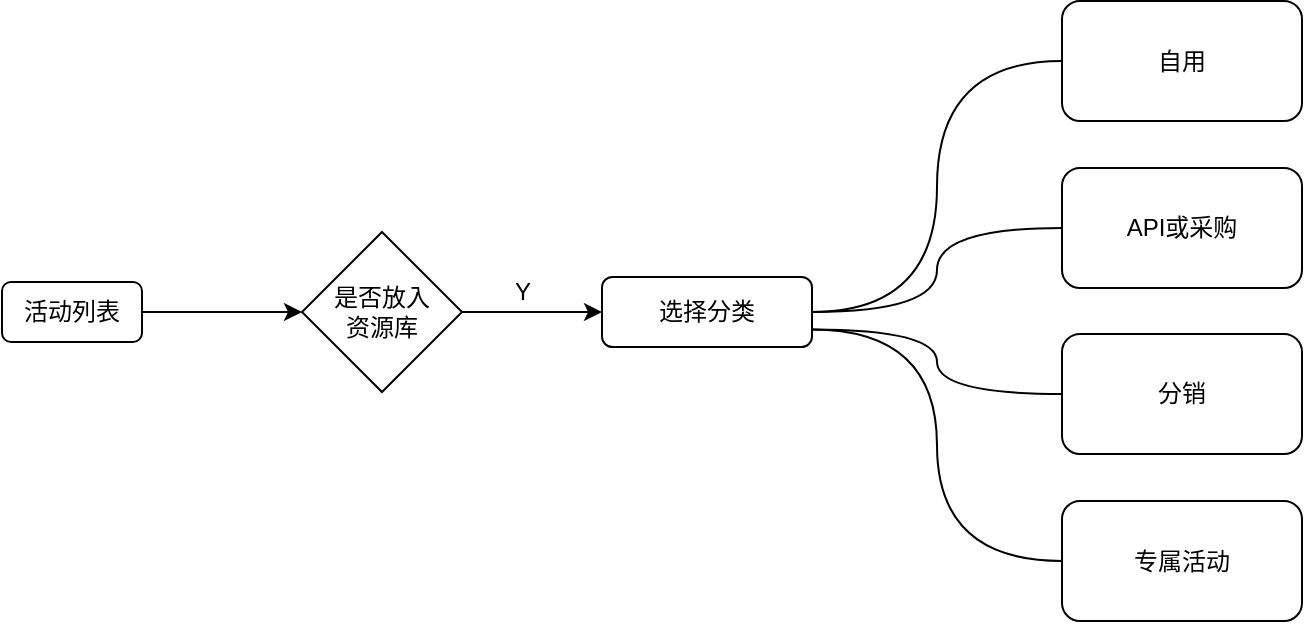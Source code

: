 <mxfile version="15.7.0" type="github">
  <diagram id="KVk115RYDCU2lppDDxTG" name="第 1 页">
    <mxGraphModel dx="1822" dy="762" grid="1" gridSize="10" guides="1" tooltips="1" connect="1" arrows="1" fold="1" page="0" pageScale="1" pageWidth="827" pageHeight="1169" math="0" shadow="0">
      <root>
        <mxCell id="0" />
        <mxCell id="1" parent="0" />
        <mxCell id="bIq-XMB2XaYsIdvfKGiG-6" value="" style="edgeStyle=orthogonalEdgeStyle;rounded=0;orthogonalLoop=1;jettySize=auto;html=1;" edge="1" parent="1" source="V5dP-75gQMe0Mw4SYxsu-4" target="bIq-XMB2XaYsIdvfKGiG-3">
          <mxGeometry relative="1" as="geometry" />
        </mxCell>
        <mxCell id="V5dP-75gQMe0Mw4SYxsu-4" value="活动列表" style="rounded=1;whiteSpace=wrap;html=1;shadow=0;fillColor=default;" parent="1" vertex="1">
          <mxGeometry x="-330" y="145" width="70" height="30" as="geometry" />
        </mxCell>
        <mxCell id="bIq-XMB2XaYsIdvfKGiG-7" style="edgeStyle=orthogonalEdgeStyle;rounded=0;orthogonalLoop=1;jettySize=auto;html=1;entryX=0;entryY=0.5;entryDx=0;entryDy=0;curved=1;endArrow=none;endFill=0;" edge="1" parent="1" source="V5dP-75gQMe0Mw4SYxsu-5" target="bIq-XMB2XaYsIdvfKGiG-2">
          <mxGeometry relative="1" as="geometry" />
        </mxCell>
        <mxCell id="V5dP-75gQMe0Mw4SYxsu-5" value="选择分类" style="whiteSpace=wrap;html=1;rounded=1;shadow=0;" parent="1" vertex="1">
          <mxGeometry x="-30" y="142.5" width="105" height="35" as="geometry" />
        </mxCell>
        <mxCell id="bIq-XMB2XaYsIdvfKGiG-9" style="edgeStyle=orthogonalEdgeStyle;curved=1;rounded=0;orthogonalLoop=1;jettySize=auto;html=1;entryX=1;entryY=0.75;entryDx=0;entryDy=0;endArrow=none;endFill=0;" edge="1" parent="1" source="V5dP-75gQMe0Mw4SYxsu-8" target="V5dP-75gQMe0Mw4SYxsu-5">
          <mxGeometry relative="1" as="geometry" />
        </mxCell>
        <mxCell id="V5dP-75gQMe0Mw4SYxsu-8" value="分销" style="rounded=1;whiteSpace=wrap;html=1;shadow=0;" parent="1" vertex="1">
          <mxGeometry x="200" y="171" width="120" height="60" as="geometry" />
        </mxCell>
        <mxCell id="bIq-XMB2XaYsIdvfKGiG-8" value="" style="edgeStyle=orthogonalEdgeStyle;curved=1;rounded=0;orthogonalLoop=1;jettySize=auto;html=1;endArrow=none;endFill=0;" edge="1" parent="1" source="V5dP-75gQMe0Mw4SYxsu-10" target="V5dP-75gQMe0Mw4SYxsu-5">
          <mxGeometry relative="1" as="geometry" />
        </mxCell>
        <mxCell id="V5dP-75gQMe0Mw4SYxsu-10" value="API或采购" style="rounded=1;whiteSpace=wrap;html=1;shadow=0;" parent="1" vertex="1">
          <mxGeometry x="200" y="88" width="120" height="60" as="geometry" />
        </mxCell>
        <mxCell id="bIq-XMB2XaYsIdvfKGiG-10" style="edgeStyle=orthogonalEdgeStyle;curved=1;rounded=0;orthogonalLoop=1;jettySize=auto;html=1;entryX=1;entryY=0.75;entryDx=0;entryDy=0;endArrow=none;endFill=0;" edge="1" parent="1" source="V5dP-75gQMe0Mw4SYxsu-11" target="V5dP-75gQMe0Mw4SYxsu-5">
          <mxGeometry relative="1" as="geometry" />
        </mxCell>
        <mxCell id="V5dP-75gQMe0Mw4SYxsu-11" value="专属活动" style="rounded=1;whiteSpace=wrap;html=1;shadow=0;" parent="1" vertex="1">
          <mxGeometry x="200" y="254.5" width="120" height="60" as="geometry" />
        </mxCell>
        <mxCell id="V5dP-75gQMe0Mw4SYxsu-12" style="edgeStyle=orthogonalEdgeStyle;rounded=0;orthogonalLoop=1;jettySize=auto;html=1;exitX=0.5;exitY=1;exitDx=0;exitDy=0;" parent="1" source="V5dP-75gQMe0Mw4SYxsu-11" target="V5dP-75gQMe0Mw4SYxsu-11" edge="1">
          <mxGeometry relative="1" as="geometry" />
        </mxCell>
        <mxCell id="bIq-XMB2XaYsIdvfKGiG-2" value="自用" style="rounded=1;whiteSpace=wrap;html=1;shadow=0;" vertex="1" parent="1">
          <mxGeometry x="200" y="4.5" width="120" height="60" as="geometry" />
        </mxCell>
        <mxCell id="bIq-XMB2XaYsIdvfKGiG-4" style="edgeStyle=orthogonalEdgeStyle;rounded=0;orthogonalLoop=1;jettySize=auto;html=1;exitX=1;exitY=0.5;exitDx=0;exitDy=0;entryX=0;entryY=0.5;entryDx=0;entryDy=0;" edge="1" parent="1" source="bIq-XMB2XaYsIdvfKGiG-3" target="V5dP-75gQMe0Mw4SYxsu-5">
          <mxGeometry relative="1" as="geometry" />
        </mxCell>
        <mxCell id="bIq-XMB2XaYsIdvfKGiG-3" value="是否放入&lt;br&gt;资源库" style="rhombus;whiteSpace=wrap;html=1;" vertex="1" parent="1">
          <mxGeometry x="-180" y="120" width="80" height="80" as="geometry" />
        </mxCell>
        <mxCell id="bIq-XMB2XaYsIdvfKGiG-5" value="Y" style="text;html=1;align=center;verticalAlign=middle;resizable=0;points=[];autosize=1;strokeColor=none;fillColor=none;" vertex="1" parent="1">
          <mxGeometry x="-80" y="140" width="20" height="20" as="geometry" />
        </mxCell>
      </root>
    </mxGraphModel>
  </diagram>
</mxfile>
